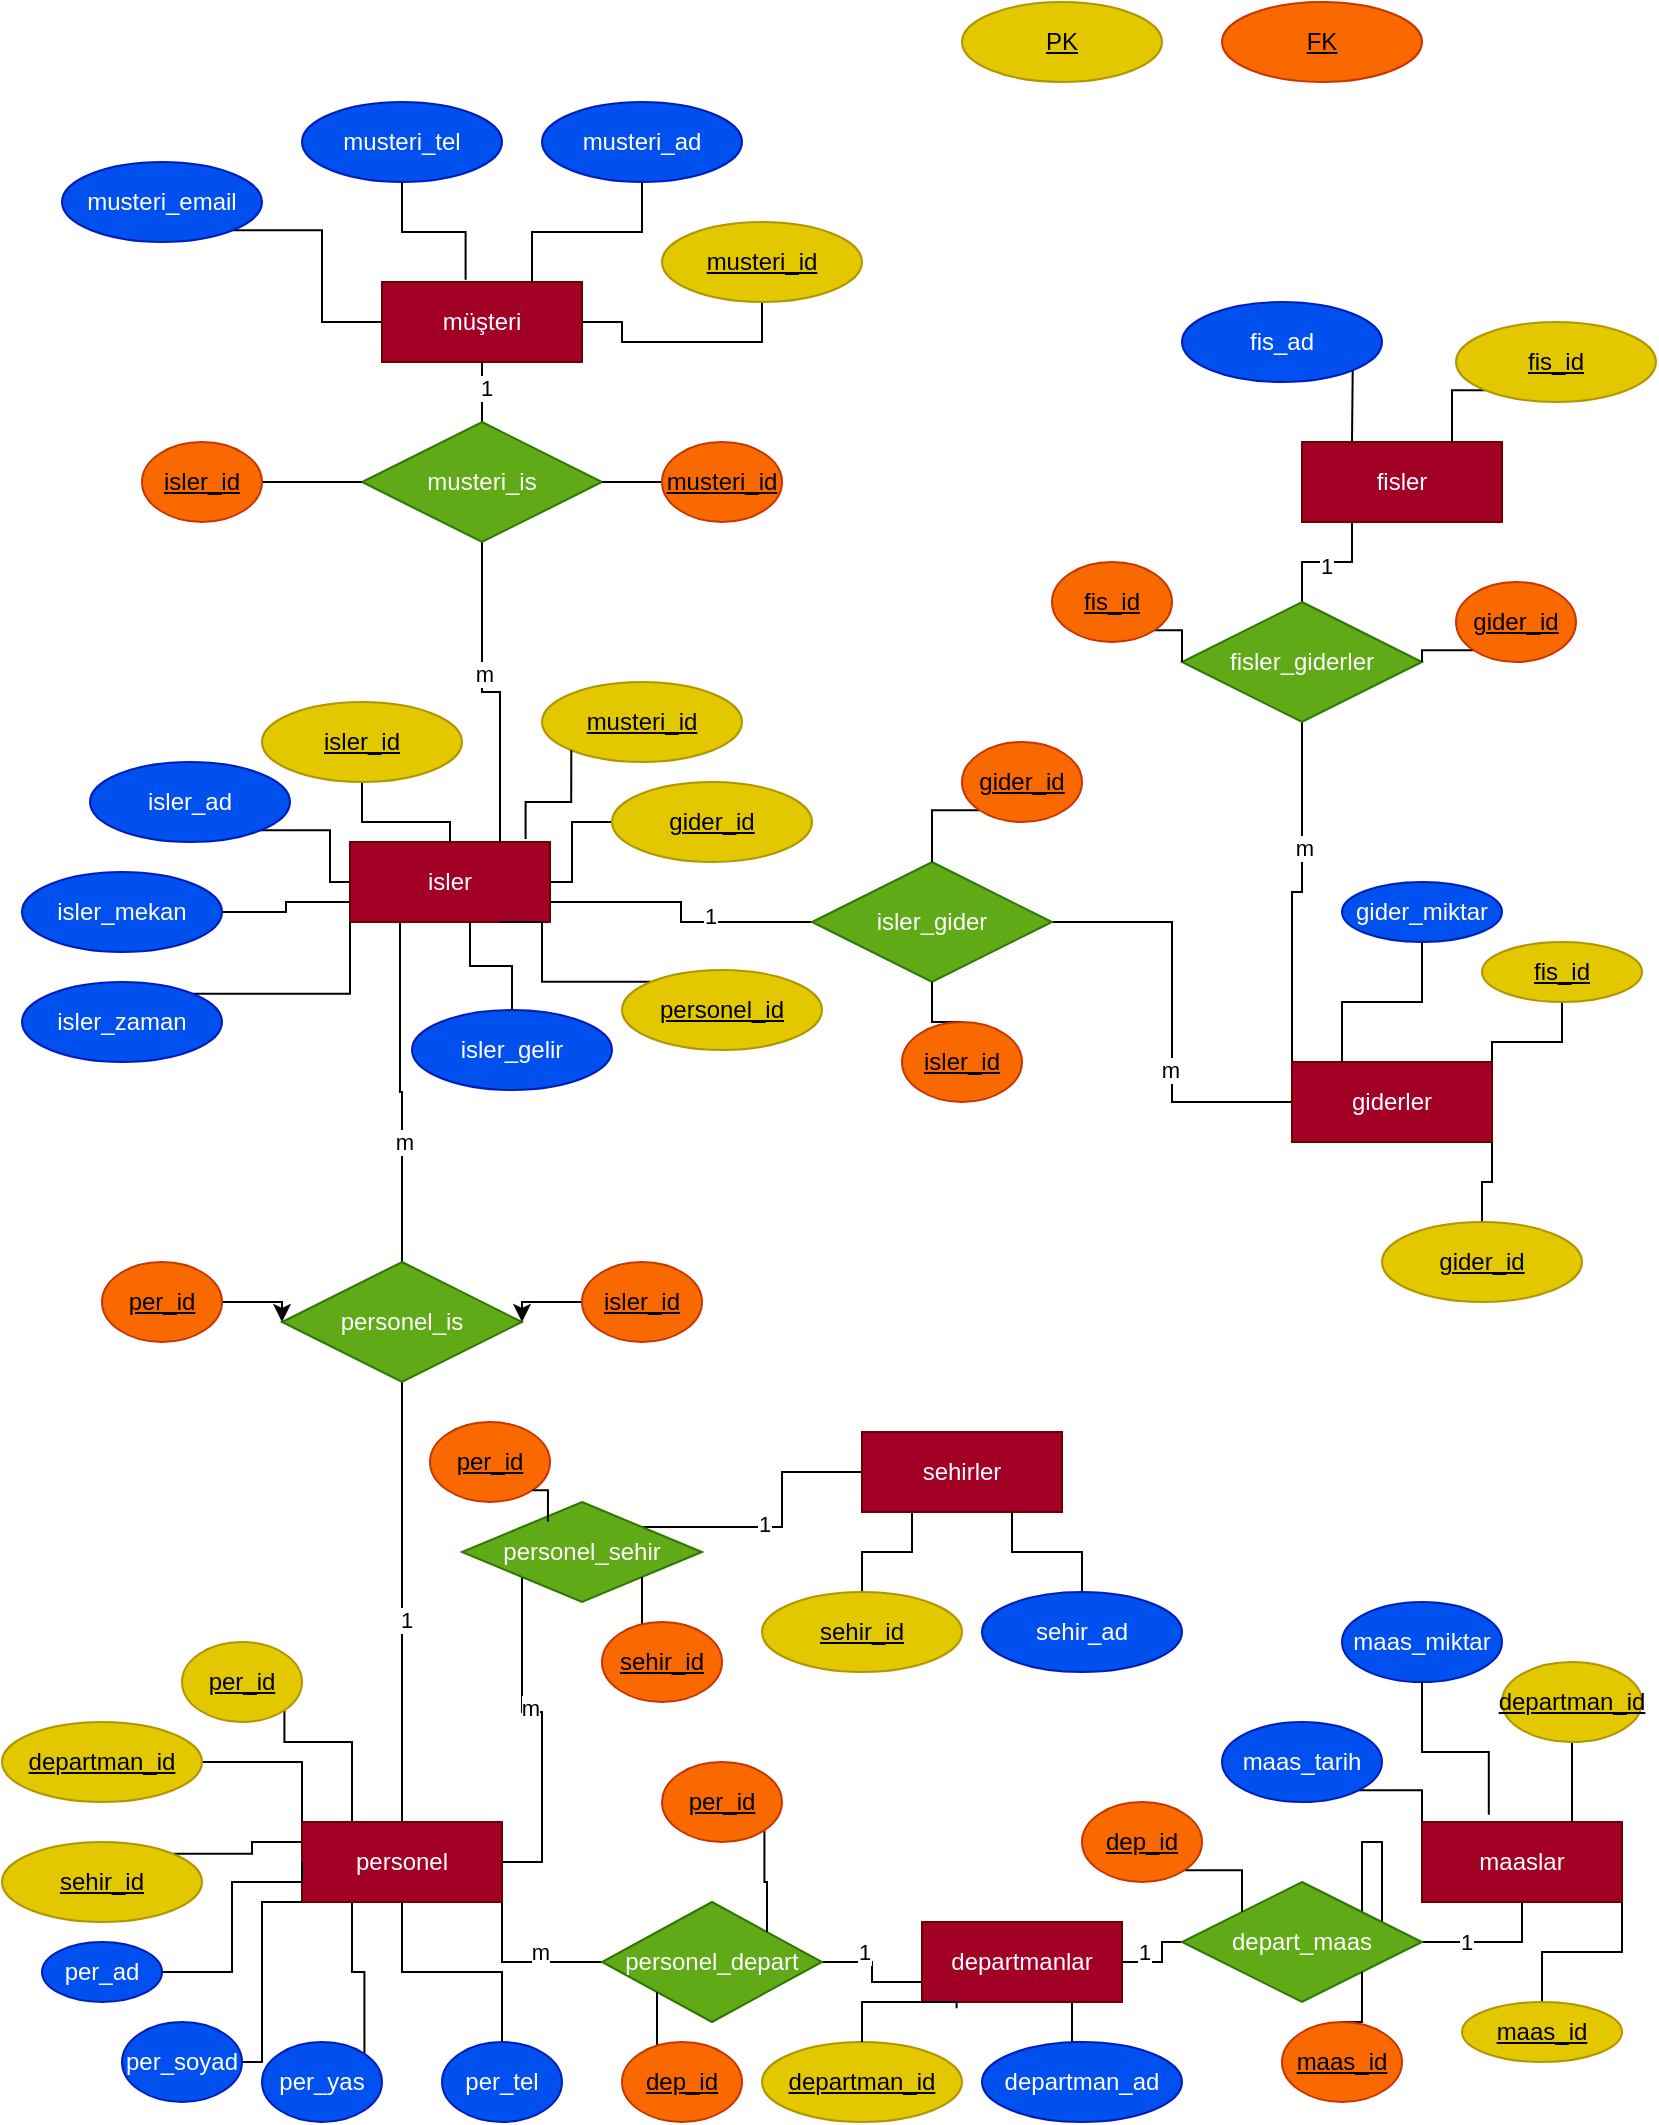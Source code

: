 <mxfile version="22.1.2" type="device">
  <diagram name="Sayfa -1" id="In8hAbX_p5DlY_0Dv7wu">
    <mxGraphModel dx="1909" dy="1129" grid="1" gridSize="10" guides="1" tooltips="1" connect="1" arrows="1" fold="1" page="1" pageScale="1" pageWidth="827" pageHeight="1169" math="0" shadow="0">
      <root>
        <mxCell id="0" />
        <mxCell id="1" parent="0" />
        <mxCell id="tLTFq7rCDnLnKD5RyEbU-1" value="müşteri" style="whiteSpace=wrap;html=1;align=center;fillColor=#a20025;fontColor=#ffffff;strokeColor=#6F0000;" vertex="1" parent="1">
          <mxGeometry x="190" y="220" width="100" height="40" as="geometry" />
        </mxCell>
        <mxCell id="tLTFq7rCDnLnKD5RyEbU-107" style="edgeStyle=orthogonalEdgeStyle;rounded=0;orthogonalLoop=1;jettySize=auto;html=1;exitX=1;exitY=0.5;exitDx=0;exitDy=0;entryX=0;entryY=1;entryDx=0;entryDy=0;endArrow=none;endFill=0;" edge="1" parent="1" source="tLTFq7rCDnLnKD5RyEbU-2" target="tLTFq7rCDnLnKD5RyEbU-96">
          <mxGeometry relative="1" as="geometry" />
        </mxCell>
        <mxCell id="tLTFq7rCDnLnKD5RyEbU-183" value="m" style="edgeLabel;html=1;align=center;verticalAlign=middle;resizable=0;points=[];" vertex="1" connectable="0" parent="tLTFq7rCDnLnKD5RyEbU-107">
          <mxGeometry x="0.165" y="-2" relative="1" as="geometry">
            <mxPoint x="-1" as="offset" />
          </mxGeometry>
        </mxCell>
        <mxCell id="tLTFq7rCDnLnKD5RyEbU-109" style="edgeStyle=orthogonalEdgeStyle;rounded=0;orthogonalLoop=1;jettySize=auto;html=1;exitX=1;exitY=1;exitDx=0;exitDy=0;endArrow=none;endFill=0;" edge="1" parent="1" source="tLTFq7rCDnLnKD5RyEbU-2" target="tLTFq7rCDnLnKD5RyEbU-95">
          <mxGeometry relative="1" as="geometry" />
        </mxCell>
        <mxCell id="tLTFq7rCDnLnKD5RyEbU-181" value="m" style="edgeLabel;html=1;align=center;verticalAlign=middle;resizable=0;points=[];" vertex="1" connectable="0" parent="tLTFq7rCDnLnKD5RyEbU-109">
          <mxGeometry x="0.237" y="5" relative="1" as="geometry">
            <mxPoint x="-1" as="offset" />
          </mxGeometry>
        </mxCell>
        <mxCell id="tLTFq7rCDnLnKD5RyEbU-130" style="edgeStyle=orthogonalEdgeStyle;rounded=0;orthogonalLoop=1;jettySize=auto;html=1;exitX=0.5;exitY=0;exitDx=0;exitDy=0;entryX=0.5;entryY=1;entryDx=0;entryDy=0;endArrow=none;endFill=0;" edge="1" parent="1" source="tLTFq7rCDnLnKD5RyEbU-2" target="tLTFq7rCDnLnKD5RyEbU-128">
          <mxGeometry relative="1" as="geometry" />
        </mxCell>
        <mxCell id="tLTFq7rCDnLnKD5RyEbU-171" value="1" style="edgeLabel;html=1;align=center;verticalAlign=middle;resizable=0;points=[];" vertex="1" connectable="0" parent="tLTFq7rCDnLnKD5RyEbU-130">
          <mxGeometry x="-0.082" y="-2" relative="1" as="geometry">
            <mxPoint as="offset" />
          </mxGeometry>
        </mxCell>
        <mxCell id="tLTFq7rCDnLnKD5RyEbU-2" value="personel" style="whiteSpace=wrap;html=1;align=center;fillColor=#a20025;fontColor=#ffffff;strokeColor=#6F0000;" vertex="1" parent="1">
          <mxGeometry x="150" y="990" width="100" height="40" as="geometry" />
        </mxCell>
        <mxCell id="tLTFq7rCDnLnKD5RyEbU-112" style="edgeStyle=orthogonalEdgeStyle;rounded=0;orthogonalLoop=1;jettySize=auto;html=1;exitX=1;exitY=0.5;exitDx=0;exitDy=0;endArrow=none;endFill=0;" edge="1" parent="1" source="tLTFq7rCDnLnKD5RyEbU-4" target="tLTFq7rCDnLnKD5RyEbU-97">
          <mxGeometry relative="1" as="geometry" />
        </mxCell>
        <mxCell id="tLTFq7rCDnLnKD5RyEbU-179" value="1" style="edgeLabel;html=1;align=center;verticalAlign=middle;resizable=0;points=[];" vertex="1" connectable="0" parent="tLTFq7rCDnLnKD5RyEbU-112">
          <mxGeometry x="-0.4" y="5" relative="1" as="geometry">
            <mxPoint x="-1" as="offset" />
          </mxGeometry>
        </mxCell>
        <mxCell id="tLTFq7rCDnLnKD5RyEbU-4" value="departmanlar" style="whiteSpace=wrap;html=1;align=center;fillColor=#a20025;fontColor=#ffffff;strokeColor=#6F0000;" vertex="1" parent="1">
          <mxGeometry x="460" y="1040" width="100" height="40" as="geometry" />
        </mxCell>
        <mxCell id="tLTFq7rCDnLnKD5RyEbU-124" style="edgeStyle=orthogonalEdgeStyle;rounded=0;orthogonalLoop=1;jettySize=auto;html=1;exitX=0;exitY=0.5;exitDx=0;exitDy=0;entryX=1;entryY=0.5;entryDx=0;entryDy=0;endArrow=none;endFill=0;" edge="1" parent="1" source="tLTFq7rCDnLnKD5RyEbU-6" target="tLTFq7rCDnLnKD5RyEbU-98">
          <mxGeometry relative="1" as="geometry" />
        </mxCell>
        <mxCell id="tLTFq7rCDnLnKD5RyEbU-176" value="m" style="edgeLabel;html=1;align=center;verticalAlign=middle;resizable=0;points=[];" vertex="1" connectable="0" parent="tLTFq7rCDnLnKD5RyEbU-124">
          <mxGeometry x="-0.276" relative="1" as="geometry">
            <mxPoint x="-1" as="offset" />
          </mxGeometry>
        </mxCell>
        <mxCell id="tLTFq7rCDnLnKD5RyEbU-136" style="edgeStyle=orthogonalEdgeStyle;rounded=0;orthogonalLoop=1;jettySize=auto;html=1;exitX=0;exitY=0;exitDx=0;exitDy=0;entryX=0.5;entryY=1;entryDx=0;entryDy=0;endArrow=none;endFill=0;" edge="1" parent="1" source="tLTFq7rCDnLnKD5RyEbU-6" target="tLTFq7rCDnLnKD5RyEbU-100">
          <mxGeometry relative="1" as="geometry" />
        </mxCell>
        <mxCell id="tLTFq7rCDnLnKD5RyEbU-174" value="m" style="edgeLabel;html=1;align=center;verticalAlign=middle;resizable=0;points=[];" vertex="1" connectable="0" parent="tLTFq7rCDnLnKD5RyEbU-136">
          <mxGeometry x="0.283" y="-1" relative="1" as="geometry">
            <mxPoint as="offset" />
          </mxGeometry>
        </mxCell>
        <mxCell id="tLTFq7rCDnLnKD5RyEbU-6" value="giderler" style="whiteSpace=wrap;html=1;align=center;fillColor=#a20025;fontColor=#ffffff;strokeColor=#6F0000;" vertex="1" parent="1">
          <mxGeometry x="645" y="610" width="100" height="40" as="geometry" />
        </mxCell>
        <mxCell id="tLTFq7rCDnLnKD5RyEbU-8" style="edgeStyle=orthogonalEdgeStyle;rounded=0;orthogonalLoop=1;jettySize=auto;html=1;exitX=0.5;exitY=1;exitDx=0;exitDy=0;" edge="1" parent="1" source="tLTFq7rCDnLnKD5RyEbU-1" target="tLTFq7rCDnLnKD5RyEbU-1">
          <mxGeometry relative="1" as="geometry" />
        </mxCell>
        <mxCell id="tLTFq7rCDnLnKD5RyEbU-129" style="edgeStyle=orthogonalEdgeStyle;rounded=0;orthogonalLoop=1;jettySize=auto;html=1;exitX=0.25;exitY=1;exitDx=0;exitDy=0;entryX=0.5;entryY=0;entryDx=0;entryDy=0;endArrow=none;endFill=0;" edge="1" parent="1" source="tLTFq7rCDnLnKD5RyEbU-9" target="tLTFq7rCDnLnKD5RyEbU-128">
          <mxGeometry relative="1" as="geometry" />
        </mxCell>
        <mxCell id="tLTFq7rCDnLnKD5RyEbU-170" value="m" style="edgeLabel;html=1;align=center;verticalAlign=middle;resizable=0;points=[];" vertex="1" connectable="0" parent="tLTFq7rCDnLnKD5RyEbU-129">
          <mxGeometry x="0.301" y="1" relative="1" as="geometry">
            <mxPoint as="offset" />
          </mxGeometry>
        </mxCell>
        <mxCell id="tLTFq7rCDnLnKD5RyEbU-9" value="isler" style="whiteSpace=wrap;html=1;align=center;fillColor=#a20025;fontColor=#ffffff;strokeColor=#6F0000;" vertex="1" parent="1">
          <mxGeometry x="174" y="500" width="100" height="40" as="geometry" />
        </mxCell>
        <mxCell id="tLTFq7rCDnLnKD5RyEbU-111" style="edgeStyle=orthogonalEdgeStyle;rounded=0;orthogonalLoop=1;jettySize=auto;html=1;exitX=0.5;exitY=1;exitDx=0;exitDy=0;entryX=1;entryY=0;entryDx=0;entryDy=0;endArrow=none;endFill=0;" edge="1" parent="1" source="tLTFq7rCDnLnKD5RyEbU-10" target="tLTFq7rCDnLnKD5RyEbU-97">
          <mxGeometry relative="1" as="geometry" />
        </mxCell>
        <mxCell id="tLTFq7rCDnLnKD5RyEbU-178" value="1" style="edgeLabel;html=1;align=center;verticalAlign=middle;resizable=0;points=[];" vertex="1" connectable="0" parent="tLTFq7rCDnLnKD5RyEbU-111">
          <mxGeometry x="-0.481" relative="1" as="geometry">
            <mxPoint as="offset" />
          </mxGeometry>
        </mxCell>
        <mxCell id="tLTFq7rCDnLnKD5RyEbU-10" value="maaslar" style="whiteSpace=wrap;html=1;align=center;fillColor=#a20025;fontColor=#ffffff;strokeColor=#6F0000;" vertex="1" parent="1">
          <mxGeometry x="710" y="990" width="100" height="40" as="geometry" />
        </mxCell>
        <mxCell id="tLTFq7rCDnLnKD5RyEbU-13" style="edgeStyle=orthogonalEdgeStyle;rounded=0;orthogonalLoop=1;jettySize=auto;html=1;exitX=0.5;exitY=1;exitDx=0;exitDy=0;" edge="1" parent="1" source="tLTFq7rCDnLnKD5RyEbU-4" target="tLTFq7rCDnLnKD5RyEbU-4">
          <mxGeometry relative="1" as="geometry" />
        </mxCell>
        <mxCell id="tLTFq7rCDnLnKD5RyEbU-49" style="edgeStyle=orthogonalEdgeStyle;rounded=0;orthogonalLoop=1;jettySize=auto;html=1;exitX=1;exitY=0.5;exitDx=0;exitDy=0;entryX=0;entryY=1;entryDx=0;entryDy=0;endArrow=none;endFill=0;" edge="1" parent="1" source="tLTFq7rCDnLnKD5RyEbU-14" target="tLTFq7rCDnLnKD5RyEbU-2">
          <mxGeometry relative="1" as="geometry">
            <Array as="points">
              <mxPoint x="130" y="1110" />
              <mxPoint x="130" y="1030" />
            </Array>
          </mxGeometry>
        </mxCell>
        <mxCell id="tLTFq7rCDnLnKD5RyEbU-14" value="per_soyad" style="ellipse;whiteSpace=wrap;html=1;align=center;fillColor=#0050ef;fontColor=#ffffff;strokeColor=#001DBC;" vertex="1" parent="1">
          <mxGeometry x="60" y="1090" width="60" height="40" as="geometry" />
        </mxCell>
        <mxCell id="tLTFq7rCDnLnKD5RyEbU-51" style="edgeStyle=orthogonalEdgeStyle;rounded=0;orthogonalLoop=1;jettySize=auto;html=1;exitX=0.5;exitY=0;exitDx=0;exitDy=0;entryX=0.5;entryY=1;entryDx=0;entryDy=0;endArrow=none;endFill=0;" edge="1" parent="1" source="tLTFq7rCDnLnKD5RyEbU-15" target="tLTFq7rCDnLnKD5RyEbU-2">
          <mxGeometry relative="1" as="geometry" />
        </mxCell>
        <mxCell id="tLTFq7rCDnLnKD5RyEbU-15" value="per_tel" style="ellipse;whiteSpace=wrap;html=1;align=center;fillColor=#0050ef;fontColor=#ffffff;strokeColor=#001DBC;" vertex="1" parent="1">
          <mxGeometry x="220" y="1100" width="60" height="40" as="geometry" />
        </mxCell>
        <mxCell id="tLTFq7rCDnLnKD5RyEbU-50" style="edgeStyle=orthogonalEdgeStyle;rounded=0;orthogonalLoop=1;jettySize=auto;html=1;exitX=1;exitY=0;exitDx=0;exitDy=0;entryX=0.25;entryY=1;entryDx=0;entryDy=0;endArrow=none;endFill=0;" edge="1" parent="1" source="tLTFq7rCDnLnKD5RyEbU-16" target="tLTFq7rCDnLnKD5RyEbU-2">
          <mxGeometry relative="1" as="geometry" />
        </mxCell>
        <mxCell id="tLTFq7rCDnLnKD5RyEbU-16" value="per_yas" style="ellipse;whiteSpace=wrap;html=1;align=center;fillColor=#0050ef;fontColor=#ffffff;strokeColor=#001DBC;" vertex="1" parent="1">
          <mxGeometry x="130" y="1100" width="60" height="40" as="geometry" />
        </mxCell>
        <mxCell id="tLTFq7rCDnLnKD5RyEbU-48" style="edgeStyle=orthogonalEdgeStyle;rounded=0;orthogonalLoop=1;jettySize=auto;html=1;exitX=1;exitY=0.5;exitDx=0;exitDy=0;entryX=0;entryY=0.5;entryDx=0;entryDy=0;endArrow=none;endFill=0;" edge="1" parent="1" source="tLTFq7rCDnLnKD5RyEbU-17" target="tLTFq7rCDnLnKD5RyEbU-2">
          <mxGeometry relative="1" as="geometry">
            <Array as="points">
              <mxPoint x="115" y="1065" />
              <mxPoint x="115" y="1020" />
              <mxPoint x="150" y="1020" />
            </Array>
          </mxGeometry>
        </mxCell>
        <mxCell id="tLTFq7rCDnLnKD5RyEbU-17" value="per_ad" style="ellipse;whiteSpace=wrap;html=1;align=center;fillColor=#0050ef;fontColor=#ffffff;strokeColor=#001DBC;" vertex="1" parent="1">
          <mxGeometry x="20" y="1050" width="60" height="30" as="geometry" />
        </mxCell>
        <mxCell id="tLTFq7rCDnLnKD5RyEbU-127" style="edgeStyle=orthogonalEdgeStyle;rounded=0;orthogonalLoop=1;jettySize=auto;html=1;exitX=1;exitY=1;exitDx=0;exitDy=0;entryX=0.25;entryY=0;entryDx=0;entryDy=0;endArrow=none;endFill=0;" edge="1" parent="1" source="tLTFq7rCDnLnKD5RyEbU-18" target="tLTFq7rCDnLnKD5RyEbU-2">
          <mxGeometry relative="1" as="geometry">
            <Array as="points">
              <mxPoint x="141" y="950" />
              <mxPoint x="175" y="950" />
            </Array>
          </mxGeometry>
        </mxCell>
        <mxCell id="tLTFq7rCDnLnKD5RyEbU-18" value="per_id" style="ellipse;whiteSpace=wrap;html=1;align=center;fontStyle=4;fillColor=#e3c800;fontColor=#000000;strokeColor=#B09500;" vertex="1" parent="1">
          <mxGeometry x="90" y="900" width="60" height="40" as="geometry" />
        </mxCell>
        <mxCell id="tLTFq7rCDnLnKD5RyEbU-106" style="edgeStyle=orthogonalEdgeStyle;rounded=0;orthogonalLoop=1;jettySize=auto;html=1;exitX=0;exitY=0.5;exitDx=0;exitDy=0;entryX=1;entryY=0;entryDx=0;entryDy=0;endArrow=none;endFill=0;" edge="1" parent="1" source="tLTFq7rCDnLnKD5RyEbU-26" target="tLTFq7rCDnLnKD5RyEbU-96">
          <mxGeometry relative="1" as="geometry" />
        </mxCell>
        <mxCell id="tLTFq7rCDnLnKD5RyEbU-182" value="1" style="edgeLabel;html=1;align=center;verticalAlign=middle;resizable=0;points=[];" vertex="1" connectable="0" parent="tLTFq7rCDnLnKD5RyEbU-106">
          <mxGeometry x="0.098" y="-2" relative="1" as="geometry">
            <mxPoint x="-1" as="offset" />
          </mxGeometry>
        </mxCell>
        <mxCell id="tLTFq7rCDnLnKD5RyEbU-26" value="sehirler" style="whiteSpace=wrap;html=1;align=center;fillColor=#a20025;fontColor=#ffffff;strokeColor=#6F0000;" vertex="1" parent="1">
          <mxGeometry x="430" y="795" width="100" height="40" as="geometry" />
        </mxCell>
        <mxCell id="tLTFq7rCDnLnKD5RyEbU-135" style="edgeStyle=orthogonalEdgeStyle;rounded=0;orthogonalLoop=1;jettySize=auto;html=1;exitX=0.25;exitY=1;exitDx=0;exitDy=0;entryX=0.5;entryY=0;entryDx=0;entryDy=0;endArrow=none;endFill=0;" edge="1" parent="1" source="tLTFq7rCDnLnKD5RyEbU-30" target="tLTFq7rCDnLnKD5RyEbU-100">
          <mxGeometry relative="1" as="geometry" />
        </mxCell>
        <mxCell id="tLTFq7rCDnLnKD5RyEbU-175" value="1" style="edgeLabel;html=1;align=center;verticalAlign=middle;resizable=0;points=[];" vertex="1" connectable="0" parent="tLTFq7rCDnLnKD5RyEbU-135">
          <mxGeometry x="-0.023" y="2" relative="1" as="geometry">
            <mxPoint x="-1" as="offset" />
          </mxGeometry>
        </mxCell>
        <mxCell id="tLTFq7rCDnLnKD5RyEbU-30" value="fisler" style="whiteSpace=wrap;html=1;align=center;fillColor=#a20025;fontColor=#ffffff;strokeColor=#6F0000;" vertex="1" parent="1">
          <mxGeometry x="650" y="300" width="100" height="40" as="geometry" />
        </mxCell>
        <mxCell id="tLTFq7rCDnLnKD5RyEbU-36" style="edgeStyle=orthogonalEdgeStyle;rounded=0;orthogonalLoop=1;jettySize=auto;html=1;exitX=0.5;exitY=0;exitDx=0;exitDy=0;entryX=0.75;entryY=1;entryDx=0;entryDy=0;endArrow=none;endFill=0;" edge="1" parent="1" source="tLTFq7rCDnLnKD5RyEbU-32" target="tLTFq7rCDnLnKD5RyEbU-4">
          <mxGeometry relative="1" as="geometry" />
        </mxCell>
        <mxCell id="tLTFq7rCDnLnKD5RyEbU-32" value="departman_ad" style="ellipse;whiteSpace=wrap;html=1;align=center;fillColor=#0050ef;fontColor=#ffffff;strokeColor=#001DBC;" vertex="1" parent="1">
          <mxGeometry x="490" y="1100" width="100" height="40" as="geometry" />
        </mxCell>
        <mxCell id="tLTFq7rCDnLnKD5RyEbU-33" value="departman_id" style="ellipse;whiteSpace=wrap;html=1;align=center;fontStyle=4;fillColor=#e3c800;fontColor=#000000;strokeColor=#B09500;" vertex="1" parent="1">
          <mxGeometry x="380" y="1100" width="100" height="40" as="geometry" />
        </mxCell>
        <mxCell id="tLTFq7rCDnLnKD5RyEbU-34" style="edgeStyle=orthogonalEdgeStyle;rounded=0;orthogonalLoop=1;jettySize=auto;html=1;exitX=0.5;exitY=0;exitDx=0;exitDy=0;entryX=0.173;entryY=1.079;entryDx=0;entryDy=0;entryPerimeter=0;endArrow=none;endFill=0;" edge="1" parent="1" source="tLTFq7rCDnLnKD5RyEbU-33" target="tLTFq7rCDnLnKD5RyEbU-4">
          <mxGeometry relative="1" as="geometry" />
        </mxCell>
        <mxCell id="tLTFq7rCDnLnKD5RyEbU-39" style="edgeStyle=orthogonalEdgeStyle;rounded=0;orthogonalLoop=1;jettySize=auto;html=1;exitX=0.5;exitY=0;exitDx=0;exitDy=0;entryX=0.25;entryY=1;entryDx=0;entryDy=0;endArrow=none;endFill=0;" edge="1" parent="1" source="tLTFq7rCDnLnKD5RyEbU-37" target="tLTFq7rCDnLnKD5RyEbU-26">
          <mxGeometry relative="1" as="geometry" />
        </mxCell>
        <mxCell id="tLTFq7rCDnLnKD5RyEbU-37" value="sehir_id" style="ellipse;whiteSpace=wrap;html=1;align=center;fontStyle=4;fillColor=#e3c800;fontColor=#000000;strokeColor=#B09500;" vertex="1" parent="1">
          <mxGeometry x="380" y="875" width="100" height="40" as="geometry" />
        </mxCell>
        <mxCell id="tLTFq7rCDnLnKD5RyEbU-40" style="edgeStyle=orthogonalEdgeStyle;rounded=0;orthogonalLoop=1;jettySize=auto;html=1;exitX=0.5;exitY=0;exitDx=0;exitDy=0;entryX=0.75;entryY=1;entryDx=0;entryDy=0;endArrow=none;endFill=0;" edge="1" parent="1" source="tLTFq7rCDnLnKD5RyEbU-38" target="tLTFq7rCDnLnKD5RyEbU-26">
          <mxGeometry relative="1" as="geometry" />
        </mxCell>
        <mxCell id="tLTFq7rCDnLnKD5RyEbU-38" value="sehir_ad" style="ellipse;whiteSpace=wrap;html=1;align=center;fillColor=#0050ef;fontColor=#ffffff;strokeColor=#001DBC;" vertex="1" parent="1">
          <mxGeometry x="490" y="875" width="100" height="40" as="geometry" />
        </mxCell>
        <mxCell id="tLTFq7rCDnLnKD5RyEbU-103" style="edgeStyle=orthogonalEdgeStyle;rounded=0;orthogonalLoop=1;jettySize=auto;html=1;exitX=1;exitY=0;exitDx=0;exitDy=0;entryX=0;entryY=0.25;entryDx=0;entryDy=0;endArrow=none;endFill=0;" edge="1" parent="1" source="tLTFq7rCDnLnKD5RyEbU-42" target="tLTFq7rCDnLnKD5RyEbU-2">
          <mxGeometry relative="1" as="geometry" />
        </mxCell>
        <mxCell id="tLTFq7rCDnLnKD5RyEbU-42" value="sehir_id" style="ellipse;whiteSpace=wrap;html=1;align=center;fontStyle=4;fillColor=#e3c800;fontColor=#000000;strokeColor=#B09500;" vertex="1" parent="1">
          <mxGeometry y="1000" width="100" height="40" as="geometry" />
        </mxCell>
        <mxCell id="tLTFq7rCDnLnKD5RyEbU-52" value="musteri_tel" style="ellipse;whiteSpace=wrap;html=1;align=center;fillColor=#0050ef;fontColor=#ffffff;strokeColor=#001DBC;" vertex="1" parent="1">
          <mxGeometry x="150" y="130" width="100" height="40" as="geometry" />
        </mxCell>
        <mxCell id="tLTFq7rCDnLnKD5RyEbU-57" style="edgeStyle=orthogonalEdgeStyle;rounded=0;orthogonalLoop=1;jettySize=auto;html=1;exitX=0.5;exitY=1;exitDx=0;exitDy=0;entryX=0.75;entryY=0;entryDx=0;entryDy=0;endArrow=none;endFill=0;" edge="1" parent="1" source="tLTFq7rCDnLnKD5RyEbU-53" target="tLTFq7rCDnLnKD5RyEbU-1">
          <mxGeometry relative="1" as="geometry" />
        </mxCell>
        <mxCell id="tLTFq7rCDnLnKD5RyEbU-53" value="musteri_ad" style="ellipse;whiteSpace=wrap;html=1;align=center;fillColor=#0050ef;fontColor=#ffffff;strokeColor=#001DBC;" vertex="1" parent="1">
          <mxGeometry x="270" y="130" width="100" height="40" as="geometry" />
        </mxCell>
        <mxCell id="tLTFq7rCDnLnKD5RyEbU-56" style="edgeStyle=orthogonalEdgeStyle;rounded=0;orthogonalLoop=1;jettySize=auto;html=1;exitX=0.5;exitY=1;exitDx=0;exitDy=0;entryX=1;entryY=0.5;entryDx=0;entryDy=0;endArrow=none;endFill=0;" edge="1" parent="1" source="tLTFq7rCDnLnKD5RyEbU-54" target="tLTFq7rCDnLnKD5RyEbU-1">
          <mxGeometry relative="1" as="geometry" />
        </mxCell>
        <mxCell id="tLTFq7rCDnLnKD5RyEbU-54" value="musteri_id" style="ellipse;whiteSpace=wrap;html=1;align=center;fontStyle=4;fillColor=#e3c800;fontColor=#000000;strokeColor=#B09500;" vertex="1" parent="1">
          <mxGeometry x="330" y="190" width="100" height="40" as="geometry" />
        </mxCell>
        <mxCell id="tLTFq7rCDnLnKD5RyEbU-59" style="edgeStyle=orthogonalEdgeStyle;rounded=0;orthogonalLoop=1;jettySize=auto;html=1;exitX=1;exitY=1;exitDx=0;exitDy=0;entryX=0;entryY=0.5;entryDx=0;entryDy=0;endArrow=none;endFill=0;" edge="1" parent="1" source="tLTFq7rCDnLnKD5RyEbU-55" target="tLTFq7rCDnLnKD5RyEbU-1">
          <mxGeometry relative="1" as="geometry" />
        </mxCell>
        <mxCell id="tLTFq7rCDnLnKD5RyEbU-55" value="musteri_email" style="ellipse;whiteSpace=wrap;html=1;align=center;fillColor=#0050ef;fontColor=#ffffff;strokeColor=#001DBC;" vertex="1" parent="1">
          <mxGeometry x="30" y="160" width="100" height="40" as="geometry" />
        </mxCell>
        <mxCell id="tLTFq7rCDnLnKD5RyEbU-58" style="edgeStyle=orthogonalEdgeStyle;rounded=0;orthogonalLoop=1;jettySize=auto;html=1;exitX=0.5;exitY=1;exitDx=0;exitDy=0;entryX=0.418;entryY=-0.029;entryDx=0;entryDy=0;entryPerimeter=0;endArrow=none;endFill=0;" edge="1" parent="1" source="tLTFq7rCDnLnKD5RyEbU-52" target="tLTFq7rCDnLnKD5RyEbU-1">
          <mxGeometry relative="1" as="geometry" />
        </mxCell>
        <mxCell id="tLTFq7rCDnLnKD5RyEbU-79" style="edgeStyle=orthogonalEdgeStyle;rounded=0;orthogonalLoop=1;jettySize=auto;html=1;exitX=0.5;exitY=1;exitDx=0;exitDy=0;entryX=0.25;entryY=0;entryDx=0;entryDy=0;endArrow=none;endFill=0;" edge="1" parent="1" source="tLTFq7rCDnLnKD5RyEbU-60" target="tLTFq7rCDnLnKD5RyEbU-6">
          <mxGeometry relative="1" as="geometry" />
        </mxCell>
        <mxCell id="tLTFq7rCDnLnKD5RyEbU-60" value="gider_miktar" style="ellipse;whiteSpace=wrap;html=1;align=center;fillColor=#0050ef;fontColor=#ffffff;strokeColor=#001DBC;" vertex="1" parent="1">
          <mxGeometry x="670" y="520" width="80" height="30" as="geometry" />
        </mxCell>
        <mxCell id="tLTFq7rCDnLnKD5RyEbU-123" style="edgeStyle=orthogonalEdgeStyle;rounded=0;orthogonalLoop=1;jettySize=auto;html=1;exitX=0.5;exitY=0;exitDx=0;exitDy=0;entryX=1;entryY=1;entryDx=0;entryDy=0;endArrow=none;endFill=0;" edge="1" parent="1" source="tLTFq7rCDnLnKD5RyEbU-62" target="tLTFq7rCDnLnKD5RyEbU-6">
          <mxGeometry relative="1" as="geometry" />
        </mxCell>
        <mxCell id="tLTFq7rCDnLnKD5RyEbU-62" value="gider_id" style="ellipse;whiteSpace=wrap;html=1;align=center;fontStyle=4;fillColor=#e3c800;fontColor=#000000;strokeColor=#B09500;" vertex="1" parent="1">
          <mxGeometry x="690" y="690" width="100" height="40" as="geometry" />
        </mxCell>
        <mxCell id="tLTFq7rCDnLnKD5RyEbU-63" value="maas_miktar" style="ellipse;whiteSpace=wrap;html=1;align=center;fillColor=#0050ef;fontColor=#ffffff;strokeColor=#001DBC;" vertex="1" parent="1">
          <mxGeometry x="670" y="880" width="80" height="40" as="geometry" />
        </mxCell>
        <mxCell id="tLTFq7rCDnLnKD5RyEbU-68" style="edgeStyle=orthogonalEdgeStyle;rounded=0;orthogonalLoop=1;jettySize=auto;html=1;exitX=0.5;exitY=1;exitDx=0;exitDy=0;entryX=0.75;entryY=0;entryDx=0;entryDy=0;endArrow=none;endFill=0;" edge="1" parent="1" source="tLTFq7rCDnLnKD5RyEbU-64" target="tLTFq7rCDnLnKD5RyEbU-10">
          <mxGeometry relative="1" as="geometry" />
        </mxCell>
        <mxCell id="tLTFq7rCDnLnKD5RyEbU-64" value="departman_id" style="ellipse;whiteSpace=wrap;html=1;align=center;fontStyle=4;fillColor=#e3c800;fontColor=#000000;strokeColor=#B09500;" vertex="1" parent="1">
          <mxGeometry x="750" y="910" width="70" height="40" as="geometry" />
        </mxCell>
        <mxCell id="tLTFq7rCDnLnKD5RyEbU-113" style="edgeStyle=orthogonalEdgeStyle;rounded=0;orthogonalLoop=1;jettySize=auto;html=1;exitX=0.5;exitY=0;exitDx=0;exitDy=0;entryX=1;entryY=1;entryDx=0;entryDy=0;endArrow=none;endFill=0;" edge="1" parent="1" source="tLTFq7rCDnLnKD5RyEbU-65" target="tLTFq7rCDnLnKD5RyEbU-10">
          <mxGeometry relative="1" as="geometry" />
        </mxCell>
        <mxCell id="tLTFq7rCDnLnKD5RyEbU-65" value="maas_id" style="ellipse;whiteSpace=wrap;html=1;align=center;fontStyle=4;fillColor=#e3c800;fontColor=#000000;strokeColor=#B09500;" vertex="1" parent="1">
          <mxGeometry x="730" y="1080" width="80" height="30" as="geometry" />
        </mxCell>
        <mxCell id="tLTFq7rCDnLnKD5RyEbU-114" style="edgeStyle=orthogonalEdgeStyle;rounded=0;orthogonalLoop=1;jettySize=auto;html=1;exitX=1;exitY=1;exitDx=0;exitDy=0;entryX=0;entryY=0;entryDx=0;entryDy=0;endArrow=none;endFill=0;" edge="1" parent="1" source="tLTFq7rCDnLnKD5RyEbU-66" target="tLTFq7rCDnLnKD5RyEbU-10">
          <mxGeometry relative="1" as="geometry" />
        </mxCell>
        <mxCell id="tLTFq7rCDnLnKD5RyEbU-66" value="maas_tarih" style="ellipse;whiteSpace=wrap;html=1;align=center;fillColor=#0050ef;fontColor=#ffffff;strokeColor=#001DBC;" vertex="1" parent="1">
          <mxGeometry x="610" y="940" width="80" height="40" as="geometry" />
        </mxCell>
        <mxCell id="tLTFq7rCDnLnKD5RyEbU-69" style="edgeStyle=orthogonalEdgeStyle;rounded=0;orthogonalLoop=1;jettySize=auto;html=1;exitX=0.5;exitY=1;exitDx=0;exitDy=0;entryX=0.334;entryY=-0.092;entryDx=0;entryDy=0;entryPerimeter=0;endArrow=none;endFill=0;" edge="1" parent="1" source="tLTFq7rCDnLnKD5RyEbU-63" target="tLTFq7rCDnLnKD5RyEbU-10">
          <mxGeometry relative="1" as="geometry" />
        </mxCell>
        <mxCell id="tLTFq7rCDnLnKD5RyEbU-88" style="edgeStyle=orthogonalEdgeStyle;rounded=0;orthogonalLoop=1;jettySize=auto;html=1;exitX=1;exitY=1;exitDx=0;exitDy=0;entryX=0;entryY=0.5;entryDx=0;entryDy=0;endArrow=none;endFill=0;" edge="1" parent="1" source="tLTFq7rCDnLnKD5RyEbU-71" target="tLTFq7rCDnLnKD5RyEbU-9">
          <mxGeometry relative="1" as="geometry" />
        </mxCell>
        <mxCell id="tLTFq7rCDnLnKD5RyEbU-71" value="isler_ad" style="ellipse;whiteSpace=wrap;html=1;align=center;fillColor=#0050ef;fontColor=#ffffff;strokeColor=#001DBC;" vertex="1" parent="1">
          <mxGeometry x="44" y="460" width="100" height="40" as="geometry" />
        </mxCell>
        <mxCell id="tLTFq7rCDnLnKD5RyEbU-134" style="edgeStyle=orthogonalEdgeStyle;rounded=0;orthogonalLoop=1;jettySize=auto;html=1;exitX=1;exitY=1;exitDx=0;exitDy=0;entryX=0.25;entryY=0;entryDx=0;entryDy=0;endArrow=none;endFill=0;" edge="1" parent="1" source="tLTFq7rCDnLnKD5RyEbU-72" target="tLTFq7rCDnLnKD5RyEbU-30">
          <mxGeometry relative="1" as="geometry" />
        </mxCell>
        <mxCell id="tLTFq7rCDnLnKD5RyEbU-72" value="fis_ad" style="ellipse;whiteSpace=wrap;html=1;align=center;fillColor=#0050ef;fontColor=#ffffff;strokeColor=#001DBC;" vertex="1" parent="1">
          <mxGeometry x="590" y="230" width="100" height="40" as="geometry" />
        </mxCell>
        <mxCell id="tLTFq7rCDnLnKD5RyEbU-87" style="edgeStyle=orthogonalEdgeStyle;rounded=0;orthogonalLoop=1;jettySize=auto;html=1;exitX=0.5;exitY=1;exitDx=0;exitDy=0;entryX=0.5;entryY=0;entryDx=0;entryDy=0;endArrow=none;endFill=0;" edge="1" parent="1" source="tLTFq7rCDnLnKD5RyEbU-73" target="tLTFq7rCDnLnKD5RyEbU-9">
          <mxGeometry relative="1" as="geometry" />
        </mxCell>
        <mxCell id="tLTFq7rCDnLnKD5RyEbU-73" value="isler_id" style="ellipse;whiteSpace=wrap;html=1;align=center;fontStyle=4;fillColor=#e3c800;fontColor=#000000;strokeColor=#B09500;" vertex="1" parent="1">
          <mxGeometry x="130" y="430" width="100" height="40" as="geometry" />
        </mxCell>
        <mxCell id="tLTFq7rCDnLnKD5RyEbU-133" style="edgeStyle=orthogonalEdgeStyle;rounded=0;orthogonalLoop=1;jettySize=auto;html=1;exitX=0;exitY=1;exitDx=0;exitDy=0;entryX=0.75;entryY=0;entryDx=0;entryDy=0;endArrow=none;endFill=0;" edge="1" parent="1" source="tLTFq7rCDnLnKD5RyEbU-74" target="tLTFq7rCDnLnKD5RyEbU-30">
          <mxGeometry relative="1" as="geometry" />
        </mxCell>
        <mxCell id="tLTFq7rCDnLnKD5RyEbU-74" value="fis_id" style="ellipse;whiteSpace=wrap;html=1;align=center;fontStyle=4;fillColor=#e3c800;fontColor=#000000;strokeColor=#B09500;" vertex="1" parent="1">
          <mxGeometry x="727" y="240" width="100" height="40" as="geometry" />
        </mxCell>
        <mxCell id="tLTFq7rCDnLnKD5RyEbU-78" style="edgeStyle=orthogonalEdgeStyle;rounded=0;orthogonalLoop=1;jettySize=auto;html=1;exitX=0.5;exitY=1;exitDx=0;exitDy=0;endArrow=none;endFill=0;entryX=1;entryY=0;entryDx=0;entryDy=0;" edge="1" parent="1" source="tLTFq7rCDnLnKD5RyEbU-75" target="tLTFq7rCDnLnKD5RyEbU-6">
          <mxGeometry relative="1" as="geometry" />
        </mxCell>
        <mxCell id="tLTFq7rCDnLnKD5RyEbU-75" value="fis_id" style="ellipse;whiteSpace=wrap;html=1;align=center;fontStyle=4;fillColor=#e3c800;fontColor=#000000;strokeColor=#B09500;" vertex="1" parent="1">
          <mxGeometry x="740" y="550" width="80" height="30" as="geometry" />
        </mxCell>
        <mxCell id="tLTFq7rCDnLnKD5RyEbU-89" style="edgeStyle=orthogonalEdgeStyle;rounded=0;orthogonalLoop=1;jettySize=auto;html=1;exitX=1;exitY=0.5;exitDx=0;exitDy=0;endArrow=none;endFill=0;entryX=0;entryY=0.75;entryDx=0;entryDy=0;" edge="1" parent="1" source="tLTFq7rCDnLnKD5RyEbU-81" target="tLTFq7rCDnLnKD5RyEbU-9">
          <mxGeometry relative="1" as="geometry">
            <mxPoint x="170" y="530" as="targetPoint" />
          </mxGeometry>
        </mxCell>
        <mxCell id="tLTFq7rCDnLnKD5RyEbU-81" value="isler_mekan" style="ellipse;whiteSpace=wrap;html=1;align=center;fillColor=#0050ef;fontColor=#ffffff;strokeColor=#001DBC;" vertex="1" parent="1">
          <mxGeometry x="10" y="515" width="100" height="40" as="geometry" />
        </mxCell>
        <mxCell id="tLTFq7rCDnLnKD5RyEbU-126" style="edgeStyle=orthogonalEdgeStyle;rounded=0;orthogonalLoop=1;jettySize=auto;html=1;exitX=1;exitY=0;exitDx=0;exitDy=0;entryX=0;entryY=1;entryDx=0;entryDy=0;endArrow=none;endFill=0;" edge="1" parent="1" source="tLTFq7rCDnLnKD5RyEbU-82" target="tLTFq7rCDnLnKD5RyEbU-9">
          <mxGeometry relative="1" as="geometry" />
        </mxCell>
        <mxCell id="tLTFq7rCDnLnKD5RyEbU-82" value="isler_zaman" style="ellipse;whiteSpace=wrap;html=1;align=center;fillColor=#0050ef;fontColor=#ffffff;strokeColor=#001DBC;" vertex="1" parent="1">
          <mxGeometry x="10" y="570" width="100" height="40" as="geometry" />
        </mxCell>
        <mxCell id="tLTFq7rCDnLnKD5RyEbU-84" value="isler_gelir" style="ellipse;whiteSpace=wrap;html=1;align=center;fillColor=#0050ef;fontColor=#ffffff;strokeColor=#001DBC;" vertex="1" parent="1">
          <mxGeometry x="205" y="584" width="100" height="40" as="geometry" />
        </mxCell>
        <mxCell id="tLTFq7rCDnLnKD5RyEbU-85" value="musteri_id" style="ellipse;whiteSpace=wrap;html=1;align=center;fontStyle=4;fillColor=#e3c800;fontColor=#000000;strokeColor=#B09500;" vertex="1" parent="1">
          <mxGeometry x="270" y="420" width="100" height="40" as="geometry" />
        </mxCell>
        <mxCell id="tLTFq7rCDnLnKD5RyEbU-92" style="edgeStyle=orthogonalEdgeStyle;rounded=0;orthogonalLoop=1;jettySize=auto;html=1;exitX=0;exitY=0.5;exitDx=0;exitDy=0;entryX=1;entryY=0.5;entryDx=0;entryDy=0;endArrow=none;endFill=0;" edge="1" parent="1" source="tLTFq7rCDnLnKD5RyEbU-86" target="tLTFq7rCDnLnKD5RyEbU-9">
          <mxGeometry relative="1" as="geometry" />
        </mxCell>
        <mxCell id="tLTFq7rCDnLnKD5RyEbU-86" value="gider_id" style="ellipse;whiteSpace=wrap;html=1;align=center;fontStyle=4;fillColor=#e3c800;fontColor=#000000;strokeColor=#B09500;" vertex="1" parent="1">
          <mxGeometry x="305" y="470" width="100" height="40" as="geometry" />
        </mxCell>
        <mxCell id="tLTFq7rCDnLnKD5RyEbU-91" style="edgeStyle=orthogonalEdgeStyle;rounded=0;orthogonalLoop=1;jettySize=auto;html=1;exitX=0.5;exitY=0;exitDx=0;exitDy=0;entryX=0.6;entryY=1;entryDx=0;entryDy=0;entryPerimeter=0;endArrow=none;endFill=0;" edge="1" parent="1" source="tLTFq7rCDnLnKD5RyEbU-84" target="tLTFq7rCDnLnKD5RyEbU-9">
          <mxGeometry relative="1" as="geometry" />
        </mxCell>
        <mxCell id="tLTFq7rCDnLnKD5RyEbU-93" style="edgeStyle=orthogonalEdgeStyle;rounded=0;orthogonalLoop=1;jettySize=auto;html=1;exitX=0;exitY=1;exitDx=0;exitDy=0;entryX=0.878;entryY=-0.039;entryDx=0;entryDy=0;entryPerimeter=0;endArrow=none;endFill=0;" edge="1" parent="1" source="tLTFq7rCDnLnKD5RyEbU-85" target="tLTFq7rCDnLnKD5RyEbU-9">
          <mxGeometry relative="1" as="geometry" />
        </mxCell>
        <mxCell id="tLTFq7rCDnLnKD5RyEbU-110" style="edgeStyle=orthogonalEdgeStyle;rounded=0;orthogonalLoop=1;jettySize=auto;html=1;exitX=1;exitY=0.5;exitDx=0;exitDy=0;entryX=0;entryY=0.75;entryDx=0;entryDy=0;endArrow=none;endFill=0;" edge="1" parent="1" source="tLTFq7rCDnLnKD5RyEbU-95" target="tLTFq7rCDnLnKD5RyEbU-4">
          <mxGeometry relative="1" as="geometry" />
        </mxCell>
        <mxCell id="tLTFq7rCDnLnKD5RyEbU-180" value="1" style="edgeLabel;html=1;align=center;verticalAlign=middle;resizable=0;points=[];" vertex="1" connectable="0" parent="tLTFq7rCDnLnKD5RyEbU-110">
          <mxGeometry x="-0.267" y="5" relative="1" as="geometry">
            <mxPoint x="-1" as="offset" />
          </mxGeometry>
        </mxCell>
        <mxCell id="tLTFq7rCDnLnKD5RyEbU-95" value="personel_depart" style="shape=rhombus;perimeter=rhombusPerimeter;whiteSpace=wrap;html=1;align=center;fillColor=#60a917;fontColor=#ffffff;strokeColor=#2D7600;" vertex="1" parent="1">
          <mxGeometry x="300" y="1030" width="110" height="60" as="geometry" />
        </mxCell>
        <mxCell id="tLTFq7rCDnLnKD5RyEbU-96" value="personel_sehir" style="shape=rhombus;perimeter=rhombusPerimeter;whiteSpace=wrap;html=1;align=center;fillColor=#60a917;fontColor=#ffffff;strokeColor=#2D7600;" vertex="1" parent="1">
          <mxGeometry x="230" y="830" width="120" height="50" as="geometry" />
        </mxCell>
        <mxCell id="tLTFq7rCDnLnKD5RyEbU-97" value="depart_maas" style="shape=rhombus;perimeter=rhombusPerimeter;whiteSpace=wrap;html=1;align=center;fillColor=#60a917;fontColor=#ffffff;strokeColor=#2D7600;" vertex="1" parent="1">
          <mxGeometry x="590" y="1020" width="120" height="60" as="geometry" />
        </mxCell>
        <mxCell id="tLTFq7rCDnLnKD5RyEbU-121" style="edgeStyle=orthogonalEdgeStyle;rounded=0;orthogonalLoop=1;jettySize=auto;html=1;exitX=0;exitY=0.5;exitDx=0;exitDy=0;entryX=1;entryY=0.75;entryDx=0;entryDy=0;endArrow=none;endFill=0;" edge="1" parent="1" source="tLTFq7rCDnLnKD5RyEbU-98" target="tLTFq7rCDnLnKD5RyEbU-9">
          <mxGeometry relative="1" as="geometry" />
        </mxCell>
        <mxCell id="tLTFq7rCDnLnKD5RyEbU-177" value="1" style="edgeLabel;html=1;align=center;verticalAlign=middle;resizable=0;points=[];" vertex="1" connectable="0" parent="tLTFq7rCDnLnKD5RyEbU-121">
          <mxGeometry x="-0.284" y="-3" relative="1" as="geometry">
            <mxPoint x="-1" as="offset" />
          </mxGeometry>
        </mxCell>
        <mxCell id="tLTFq7rCDnLnKD5RyEbU-98" value="isler_gider" style="shape=rhombus;perimeter=rhombusPerimeter;whiteSpace=wrap;html=1;align=center;fillColor=#60a917;fontColor=#ffffff;strokeColor=#2D7600;" vertex="1" parent="1">
          <mxGeometry x="405" y="510" width="120" height="60" as="geometry" />
        </mxCell>
        <mxCell id="tLTFq7rCDnLnKD5RyEbU-131" style="edgeStyle=orthogonalEdgeStyle;rounded=0;orthogonalLoop=1;jettySize=auto;html=1;exitX=0.5;exitY=1;exitDx=0;exitDy=0;entryX=0.75;entryY=0;entryDx=0;entryDy=0;endArrow=none;endFill=0;" edge="1" parent="1" source="tLTFq7rCDnLnKD5RyEbU-99" target="tLTFq7rCDnLnKD5RyEbU-9">
          <mxGeometry relative="1" as="geometry" />
        </mxCell>
        <mxCell id="tLTFq7rCDnLnKD5RyEbU-172" value="m" style="edgeLabel;html=1;align=center;verticalAlign=middle;resizable=0;points=[];" vertex="1" connectable="0" parent="tLTFq7rCDnLnKD5RyEbU-131">
          <mxGeometry x="-0.179" y="1" relative="1" as="geometry">
            <mxPoint as="offset" />
          </mxGeometry>
        </mxCell>
        <mxCell id="tLTFq7rCDnLnKD5RyEbU-132" style="edgeStyle=orthogonalEdgeStyle;rounded=0;orthogonalLoop=1;jettySize=auto;html=1;exitX=0.5;exitY=0;exitDx=0;exitDy=0;entryX=0.5;entryY=1;entryDx=0;entryDy=0;endArrow=none;endFill=0;" edge="1" parent="1" source="tLTFq7rCDnLnKD5RyEbU-99" target="tLTFq7rCDnLnKD5RyEbU-1">
          <mxGeometry relative="1" as="geometry" />
        </mxCell>
        <mxCell id="tLTFq7rCDnLnKD5RyEbU-173" value="1" style="edgeLabel;html=1;align=center;verticalAlign=middle;resizable=0;points=[];" vertex="1" connectable="0" parent="tLTFq7rCDnLnKD5RyEbU-132">
          <mxGeometry x="0.15" y="-2" relative="1" as="geometry">
            <mxPoint as="offset" />
          </mxGeometry>
        </mxCell>
        <mxCell id="tLTFq7rCDnLnKD5RyEbU-99" value="musteri_is" style="shape=rhombus;perimeter=rhombusPerimeter;whiteSpace=wrap;html=1;align=center;fillColor=#60a917;fontColor=#ffffff;strokeColor=#2D7600;" vertex="1" parent="1">
          <mxGeometry x="180" y="290" width="120" height="60" as="geometry" />
        </mxCell>
        <mxCell id="tLTFq7rCDnLnKD5RyEbU-100" value="fisler_giderler" style="shape=rhombus;perimeter=rhombusPerimeter;whiteSpace=wrap;html=1;align=center;fillColor=#60a917;fontColor=#ffffff;strokeColor=#2D7600;" vertex="1" parent="1">
          <mxGeometry x="590" y="380" width="120" height="60" as="geometry" />
        </mxCell>
        <mxCell id="tLTFq7rCDnLnKD5RyEbU-104" style="edgeStyle=orthogonalEdgeStyle;rounded=0;orthogonalLoop=1;jettySize=auto;html=1;exitX=1;exitY=0.5;exitDx=0;exitDy=0;entryX=0;entryY=0;entryDx=0;entryDy=0;endArrow=none;endFill=0;" edge="1" parent="1" source="tLTFq7rCDnLnKD5RyEbU-41" target="tLTFq7rCDnLnKD5RyEbU-2">
          <mxGeometry relative="1" as="geometry" />
        </mxCell>
        <mxCell id="tLTFq7rCDnLnKD5RyEbU-41" value="departman_id" style="ellipse;whiteSpace=wrap;html=1;align=center;fontStyle=4;fillColor=#e3c800;fontColor=#000000;strokeColor=#B09500;" vertex="1" parent="1">
          <mxGeometry y="940" width="100" height="40" as="geometry" />
        </mxCell>
        <mxCell id="tLTFq7rCDnLnKD5RyEbU-119" style="edgeStyle=orthogonalEdgeStyle;rounded=0;orthogonalLoop=1;jettySize=auto;html=1;exitX=0;exitY=0;exitDx=0;exitDy=0;entryX=0.75;entryY=1;entryDx=0;entryDy=0;endArrow=none;endFill=0;" edge="1" parent="1" source="tLTFq7rCDnLnKD5RyEbU-115" target="tLTFq7rCDnLnKD5RyEbU-9">
          <mxGeometry relative="1" as="geometry">
            <Array as="points">
              <mxPoint x="270" y="570" />
              <mxPoint x="270" y="540" />
            </Array>
          </mxGeometry>
        </mxCell>
        <mxCell id="tLTFq7rCDnLnKD5RyEbU-115" value="personel_id" style="ellipse;whiteSpace=wrap;html=1;align=center;fontStyle=4;fillColor=#e3c800;fontColor=#000000;strokeColor=#B09500;" vertex="1" parent="1">
          <mxGeometry x="310" y="564" width="100" height="40" as="geometry" />
        </mxCell>
        <mxCell id="tLTFq7rCDnLnKD5RyEbU-128" value="personel_is" style="shape=rhombus;perimeter=rhombusPerimeter;whiteSpace=wrap;html=1;align=center;rotation=0;fillColor=#60a917;fontColor=#ffffff;strokeColor=#2D7600;" vertex="1" parent="1">
          <mxGeometry x="140" y="710" width="120" height="60" as="geometry" />
        </mxCell>
        <mxCell id="tLTFq7rCDnLnKD5RyEbU-154" style="edgeStyle=orthogonalEdgeStyle;rounded=0;orthogonalLoop=1;jettySize=auto;html=1;exitX=0;exitY=0.5;exitDx=0;exitDy=0;entryX=1;entryY=0.5;entryDx=0;entryDy=0;endArrow=none;endFill=0;" edge="1" parent="1" source="tLTFq7rCDnLnKD5RyEbU-137" target="tLTFq7rCDnLnKD5RyEbU-99">
          <mxGeometry relative="1" as="geometry" />
        </mxCell>
        <mxCell id="tLTFq7rCDnLnKD5RyEbU-137" value="musteri_id" style="ellipse;whiteSpace=wrap;html=1;align=center;fontStyle=4;fillColor=#fa6800;fontColor=#000000;strokeColor=#C73500;" vertex="1" parent="1">
          <mxGeometry x="330" y="300" width="60" height="40" as="geometry" />
        </mxCell>
        <mxCell id="tLTFq7rCDnLnKD5RyEbU-155" style="edgeStyle=orthogonalEdgeStyle;rounded=0;orthogonalLoop=1;jettySize=auto;html=1;exitX=1;exitY=0.5;exitDx=0;exitDy=0;entryX=0;entryY=0.5;entryDx=0;entryDy=0;endArrow=none;endFill=0;" edge="1" parent="1" source="tLTFq7rCDnLnKD5RyEbU-140" target="tLTFq7rCDnLnKD5RyEbU-99">
          <mxGeometry relative="1" as="geometry" />
        </mxCell>
        <mxCell id="tLTFq7rCDnLnKD5RyEbU-140" value="isler_id" style="ellipse;whiteSpace=wrap;html=1;align=center;fontStyle=4;fillColor=#fa6800;fontColor=#000000;strokeColor=#C73500;" vertex="1" parent="1">
          <mxGeometry x="70" y="300" width="60" height="40" as="geometry" />
        </mxCell>
        <mxCell id="tLTFq7rCDnLnKD5RyEbU-156" style="edgeStyle=orthogonalEdgeStyle;rounded=0;orthogonalLoop=1;jettySize=auto;html=1;exitX=0;exitY=1;exitDx=0;exitDy=0;entryX=0.5;entryY=0;entryDx=0;entryDy=0;endArrow=none;endFill=0;" edge="1" parent="1" source="tLTFq7rCDnLnKD5RyEbU-141" target="tLTFq7rCDnLnKD5RyEbU-98">
          <mxGeometry relative="1" as="geometry" />
        </mxCell>
        <mxCell id="tLTFq7rCDnLnKD5RyEbU-141" value="gider_id" style="ellipse;whiteSpace=wrap;html=1;align=center;fontStyle=4;fillColor=#fa6800;fontColor=#000000;strokeColor=#C73500;" vertex="1" parent="1">
          <mxGeometry x="480" y="450" width="60" height="40" as="geometry" />
        </mxCell>
        <mxCell id="tLTFq7rCDnLnKD5RyEbU-157" style="edgeStyle=orthogonalEdgeStyle;rounded=0;orthogonalLoop=1;jettySize=auto;html=1;exitX=0.5;exitY=0;exitDx=0;exitDy=0;entryX=0.5;entryY=1;entryDx=0;entryDy=0;endArrow=none;endFill=0;" edge="1" parent="1" source="tLTFq7rCDnLnKD5RyEbU-142" target="tLTFq7rCDnLnKD5RyEbU-98">
          <mxGeometry relative="1" as="geometry" />
        </mxCell>
        <mxCell id="tLTFq7rCDnLnKD5RyEbU-142" value="isler_id" style="ellipse;whiteSpace=wrap;html=1;align=center;fontStyle=4;fillColor=#fa6800;fontColor=#000000;strokeColor=#C73500;" vertex="1" parent="1">
          <mxGeometry x="450" y="590" width="60" height="40" as="geometry" />
        </mxCell>
        <mxCell id="tLTFq7rCDnLnKD5RyEbU-159" style="edgeStyle=orthogonalEdgeStyle;rounded=0;orthogonalLoop=1;jettySize=auto;html=1;exitX=1;exitY=1;exitDx=0;exitDy=0;entryX=0;entryY=0.5;entryDx=0;entryDy=0;endArrow=none;endFill=0;" edge="1" parent="1" source="tLTFq7rCDnLnKD5RyEbU-143" target="tLTFq7rCDnLnKD5RyEbU-100">
          <mxGeometry relative="1" as="geometry" />
        </mxCell>
        <mxCell id="tLTFq7rCDnLnKD5RyEbU-143" value="fis_id" style="ellipse;whiteSpace=wrap;html=1;align=center;fontStyle=4;fillColor=#fa6800;fontColor=#000000;strokeColor=#C73500;" vertex="1" parent="1">
          <mxGeometry x="525" y="360" width="60" height="40" as="geometry" />
        </mxCell>
        <mxCell id="tLTFq7rCDnLnKD5RyEbU-158" style="edgeStyle=orthogonalEdgeStyle;rounded=0;orthogonalLoop=1;jettySize=auto;html=1;exitX=0;exitY=1;exitDx=0;exitDy=0;entryX=1;entryY=0.5;entryDx=0;entryDy=0;endArrow=none;endFill=0;" edge="1" parent="1" source="tLTFq7rCDnLnKD5RyEbU-144" target="tLTFq7rCDnLnKD5RyEbU-100">
          <mxGeometry relative="1" as="geometry" />
        </mxCell>
        <mxCell id="tLTFq7rCDnLnKD5RyEbU-144" value="gider_id" style="ellipse;whiteSpace=wrap;html=1;align=center;fontStyle=4;fillColor=#fa6800;fontColor=#000000;strokeColor=#C73500;" vertex="1" parent="1">
          <mxGeometry x="727" y="370" width="60" height="40" as="geometry" />
        </mxCell>
        <mxCell id="tLTFq7rCDnLnKD5RyEbU-166" style="edgeStyle=orthogonalEdgeStyle;rounded=0;orthogonalLoop=1;jettySize=auto;html=1;exitX=0;exitY=0.5;exitDx=0;exitDy=0;entryX=1;entryY=0.5;entryDx=0;entryDy=0;" edge="1" parent="1" source="tLTFq7rCDnLnKD5RyEbU-145" target="tLTFq7rCDnLnKD5RyEbU-128">
          <mxGeometry relative="1" as="geometry" />
        </mxCell>
        <mxCell id="tLTFq7rCDnLnKD5RyEbU-145" value="isler_id" style="ellipse;whiteSpace=wrap;html=1;align=center;fontStyle=4;fillColor=#fa6800;fontColor=#000000;strokeColor=#C73500;" vertex="1" parent="1">
          <mxGeometry x="290" y="710" width="60" height="40" as="geometry" />
        </mxCell>
        <mxCell id="tLTFq7rCDnLnKD5RyEbU-167" style="edgeStyle=orthogonalEdgeStyle;rounded=0;orthogonalLoop=1;jettySize=auto;html=1;exitX=1;exitY=0.5;exitDx=0;exitDy=0;entryX=0;entryY=0.5;entryDx=0;entryDy=0;" edge="1" parent="1" source="tLTFq7rCDnLnKD5RyEbU-146" target="tLTFq7rCDnLnKD5RyEbU-128">
          <mxGeometry relative="1" as="geometry" />
        </mxCell>
        <mxCell id="tLTFq7rCDnLnKD5RyEbU-146" value="per_id" style="ellipse;whiteSpace=wrap;html=1;align=center;fontStyle=4;fillColor=#fa6800;fontColor=#000000;strokeColor=#C73500;" vertex="1" parent="1">
          <mxGeometry x="50" y="710" width="60" height="40" as="geometry" />
        </mxCell>
        <mxCell id="tLTFq7rCDnLnKD5RyEbU-165" style="edgeStyle=orthogonalEdgeStyle;rounded=0;orthogonalLoop=1;jettySize=auto;html=1;exitX=0;exitY=0;exitDx=0;exitDy=0;entryX=1;entryY=1;entryDx=0;entryDy=0;endArrow=none;endFill=0;" edge="1" parent="1" source="tLTFq7rCDnLnKD5RyEbU-147" target="tLTFq7rCDnLnKD5RyEbU-96">
          <mxGeometry relative="1" as="geometry" />
        </mxCell>
        <mxCell id="tLTFq7rCDnLnKD5RyEbU-147" value="sehir_id" style="ellipse;whiteSpace=wrap;html=1;align=center;fontStyle=4;fillColor=#fa6800;fontColor=#000000;strokeColor=#C73500;" vertex="1" parent="1">
          <mxGeometry x="300" y="890" width="60" height="40" as="geometry" />
        </mxCell>
        <mxCell id="tLTFq7rCDnLnKD5RyEbU-148" value="per_id" style="ellipse;whiteSpace=wrap;html=1;align=center;fontStyle=4;fillColor=#fa6800;fontColor=#000000;strokeColor=#C73500;" vertex="1" parent="1">
          <mxGeometry x="214" y="790" width="60" height="40" as="geometry" />
        </mxCell>
        <mxCell id="tLTFq7rCDnLnKD5RyEbU-160" style="edgeStyle=orthogonalEdgeStyle;rounded=0;orthogonalLoop=1;jettySize=auto;html=1;exitX=1;exitY=1;exitDx=0;exitDy=0;entryX=0;entryY=0;entryDx=0;entryDy=0;endArrow=none;endFill=0;" edge="1" parent="1" source="tLTFq7rCDnLnKD5RyEbU-149" target="tLTFq7rCDnLnKD5RyEbU-97">
          <mxGeometry relative="1" as="geometry" />
        </mxCell>
        <mxCell id="tLTFq7rCDnLnKD5RyEbU-149" value="dep_id" style="ellipse;whiteSpace=wrap;html=1;align=center;fontStyle=4;fillColor=#fa6800;fontColor=#000000;strokeColor=#C73500;" vertex="1" parent="1">
          <mxGeometry x="540" y="980" width="60" height="40" as="geometry" />
        </mxCell>
        <mxCell id="tLTFq7rCDnLnKD5RyEbU-161" style="edgeStyle=orthogonalEdgeStyle;rounded=0;orthogonalLoop=1;jettySize=auto;html=1;exitX=0.5;exitY=0;exitDx=0;exitDy=0;entryX=1;entryY=1;entryDx=0;entryDy=0;endArrow=none;endFill=0;" edge="1" parent="1" source="tLTFq7rCDnLnKD5RyEbU-150" target="tLTFq7rCDnLnKD5RyEbU-97">
          <mxGeometry relative="1" as="geometry" />
        </mxCell>
        <mxCell id="tLTFq7rCDnLnKD5RyEbU-150" value="maas_id" style="ellipse;whiteSpace=wrap;html=1;align=center;fontStyle=4;fillColor=#fa6800;fontColor=#000000;strokeColor=#C73500;" vertex="1" parent="1">
          <mxGeometry x="640" y="1090" width="60" height="40" as="geometry" />
        </mxCell>
        <mxCell id="tLTFq7rCDnLnKD5RyEbU-162" style="edgeStyle=orthogonalEdgeStyle;rounded=0;orthogonalLoop=1;jettySize=auto;html=1;exitX=1;exitY=1;exitDx=0;exitDy=0;entryX=1;entryY=0;entryDx=0;entryDy=0;endArrow=none;endFill=0;" edge="1" parent="1" source="tLTFq7rCDnLnKD5RyEbU-152" target="tLTFq7rCDnLnKD5RyEbU-95">
          <mxGeometry relative="1" as="geometry" />
        </mxCell>
        <mxCell id="tLTFq7rCDnLnKD5RyEbU-152" value="per_id" style="ellipse;whiteSpace=wrap;html=1;align=center;fontStyle=4;fillColor=#fa6800;fontColor=#000000;strokeColor=#C73500;" vertex="1" parent="1">
          <mxGeometry x="330" y="960" width="60" height="40" as="geometry" />
        </mxCell>
        <mxCell id="tLTFq7rCDnLnKD5RyEbU-163" style="edgeStyle=orthogonalEdgeStyle;rounded=0;orthogonalLoop=1;jettySize=auto;html=1;exitX=0;exitY=0;exitDx=0;exitDy=0;entryX=0;entryY=1;entryDx=0;entryDy=0;endArrow=none;endFill=0;" edge="1" parent="1" source="tLTFq7rCDnLnKD5RyEbU-153" target="tLTFq7rCDnLnKD5RyEbU-95">
          <mxGeometry relative="1" as="geometry" />
        </mxCell>
        <mxCell id="tLTFq7rCDnLnKD5RyEbU-153" value="dep_id" style="ellipse;whiteSpace=wrap;html=1;align=center;fontStyle=4;fillColor=#fa6800;fontColor=#000000;strokeColor=#C73500;" vertex="1" parent="1">
          <mxGeometry x="310" y="1100" width="60" height="40" as="geometry" />
        </mxCell>
        <mxCell id="tLTFq7rCDnLnKD5RyEbU-164" style="edgeStyle=orthogonalEdgeStyle;rounded=0;orthogonalLoop=1;jettySize=auto;html=1;exitX=1;exitY=1;exitDx=0;exitDy=0;entryX=0.358;entryY=0.195;entryDx=0;entryDy=0;entryPerimeter=0;endArrow=none;endFill=0;" edge="1" parent="1" source="tLTFq7rCDnLnKD5RyEbU-148" target="tLTFq7rCDnLnKD5RyEbU-96">
          <mxGeometry relative="1" as="geometry" />
        </mxCell>
        <mxCell id="tLTFq7rCDnLnKD5RyEbU-184" value="FK" style="ellipse;whiteSpace=wrap;html=1;align=center;fontStyle=4;fillColor=#fa6800;fontColor=#000000;strokeColor=#C73500;" vertex="1" parent="1">
          <mxGeometry x="610" y="80" width="100" height="40" as="geometry" />
        </mxCell>
        <mxCell id="tLTFq7rCDnLnKD5RyEbU-186" value="PK" style="ellipse;whiteSpace=wrap;html=1;align=center;fontStyle=4;fillColor=#e3c800;fontColor=#000000;strokeColor=#B09500;" vertex="1" parent="1">
          <mxGeometry x="480" y="80" width="100" height="40" as="geometry" />
        </mxCell>
      </root>
    </mxGraphModel>
  </diagram>
</mxfile>
